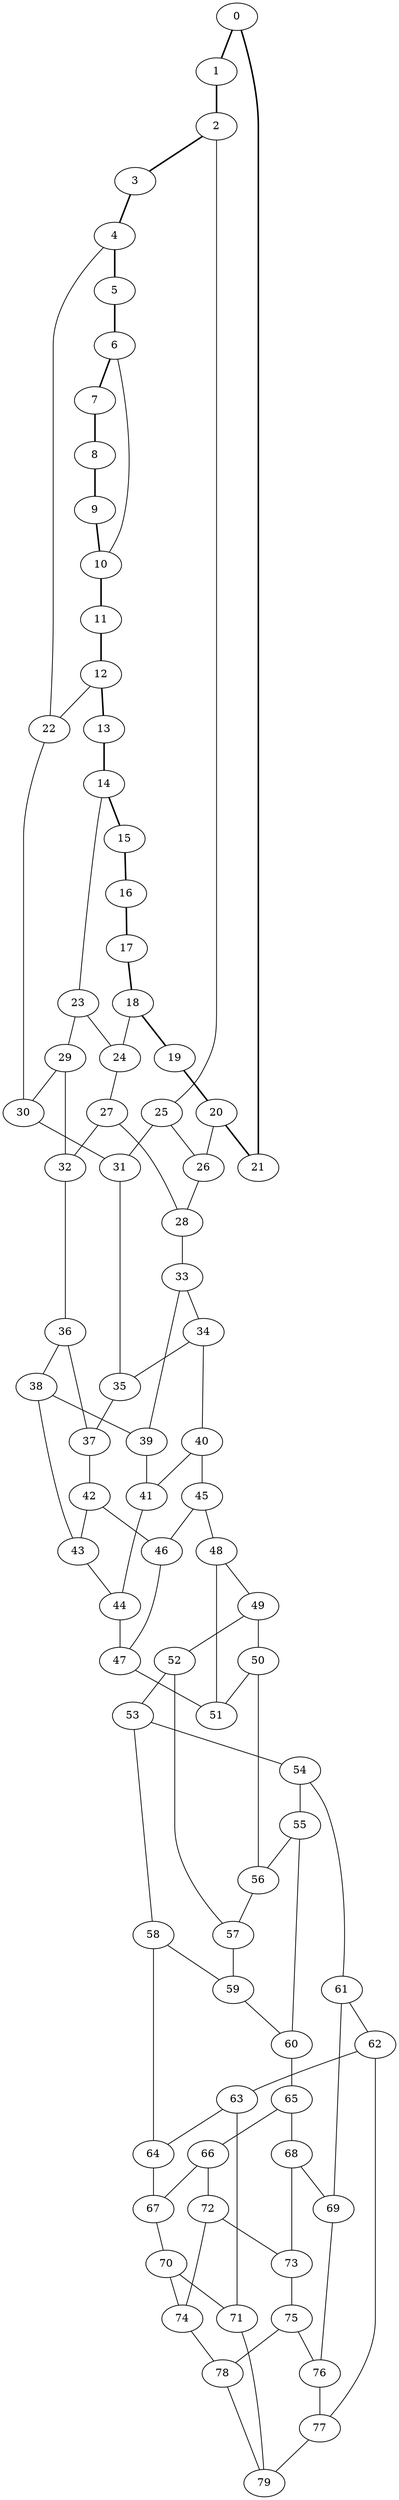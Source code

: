 graph G {
0 [ pos = " 8.94,0.00!" ];
0 -- 1[style=bold];
0 -- 21[style=bold];
1 [ pos = " 8.58,2.52!" ];
1 -- 2[style=bold];
2 [ pos = " 7.52,4.84!" ];
2 -- 3[style=bold];
2 -- 25;
3 [ pos = " 5.86,6.76!" ];
3 -- 4[style=bold];
4 [ pos = " 3.72,8.14!" ];
4 -- 5[style=bold];
4 -- 22;
5 [ pos = " 1.27,8.85!" ];
5 -- 6[style=bold];
6 [ pos = " -1.27,8.85!" ];
6 -- 7[style=bold];
6 -- 10;
7 [ pos = " -3.72,8.14!" ];
7 -- 8[style=bold];
8 [ pos = " -5.86,6.76!" ];
8 -- 9[style=bold];
9 [ pos = " -7.52,4.84!" ];
9 -- 10[style=bold];
10 [ pos = " -8.58,2.52!" ];
10 -- 11[style=bold];
11 [ pos = " -8.94,0.00!" ];
11 -- 12[style=bold];
12 [ pos = " -8.58,-2.52!" ];
12 -- 13[style=bold];
12 -- 22;
13 [ pos = " -7.52,-4.84!" ];
13 -- 14[style=bold];
14 [ pos = " -5.86,-6.76!" ];
14 -- 15[style=bold];
14 -- 23;
15 [ pos = " -3.72,-8.14!" ];
15 -- 16[style=bold];
16 [ pos = " -1.27,-8.85!" ];
16 -- 17[style=bold];
17 [ pos = " 1.27,-8.85!" ];
17 -- 18[style=bold];
18 [ pos = " 3.72,-8.14!" ];
18 -- 19[style=bold];
18 -- 24;
19 [ pos = " 5.86,-6.76!" ];
19 -- 20[style=bold];
20 [ pos = " 7.52,-4.84!" ];
20 -- 21[style=bold];
20 -- 26;
21 [ pos = " 8.58,-2.52!" ];
22 -- 30;
23 -- 24;
23 -- 29;
24 -- 27;
25 -- 26;
25 -- 31;
26 -- 28;
27 -- 28;
27 -- 32;
28 -- 33;
29 -- 30;
29 -- 32;
30 -- 31;
31 -- 35;
32 -- 36;
33 -- 34;
33 -- 39;
34 -- 35;
34 -- 40;
35 -- 37;
36 -- 37;
36 -- 38;
37 -- 42;
38 -- 39;
38 -- 43;
39 -- 41;
40 -- 41;
40 -- 45;
41 -- 44;
42 -- 43;
42 -- 46;
43 -- 44;
44 -- 47;
45 -- 46;
45 -- 48;
46 -- 47;
47 -- 51;
48 -- 49;
48 -- 51;
49 -- 50;
49 -- 52;
50 -- 51;
50 -- 56;
52 -- 53;
52 -- 57;
53 -- 54;
53 -- 58;
54 -- 55;
54 -- 61;
55 -- 56;
55 -- 60;
56 -- 57;
57 -- 59;
58 -- 59;
58 -- 64;
59 -- 60;
60 -- 65;
61 -- 62;
61 -- 69;
62 -- 63;
62 -- 77;
63 -- 64;
63 -- 71;
64 -- 67;
65 -- 66;
65 -- 68;
66 -- 67;
66 -- 72;
67 -- 70;
68 -- 69;
68 -- 73;
69 -- 76;
70 -- 71;
70 -- 74;
71 -- 79;
72 -- 73;
72 -- 74;
73 -- 75;
74 -- 78;
75 -- 76;
75 -- 78;
76 -- 77;
77 -- 79;
78 -- 79;
}
